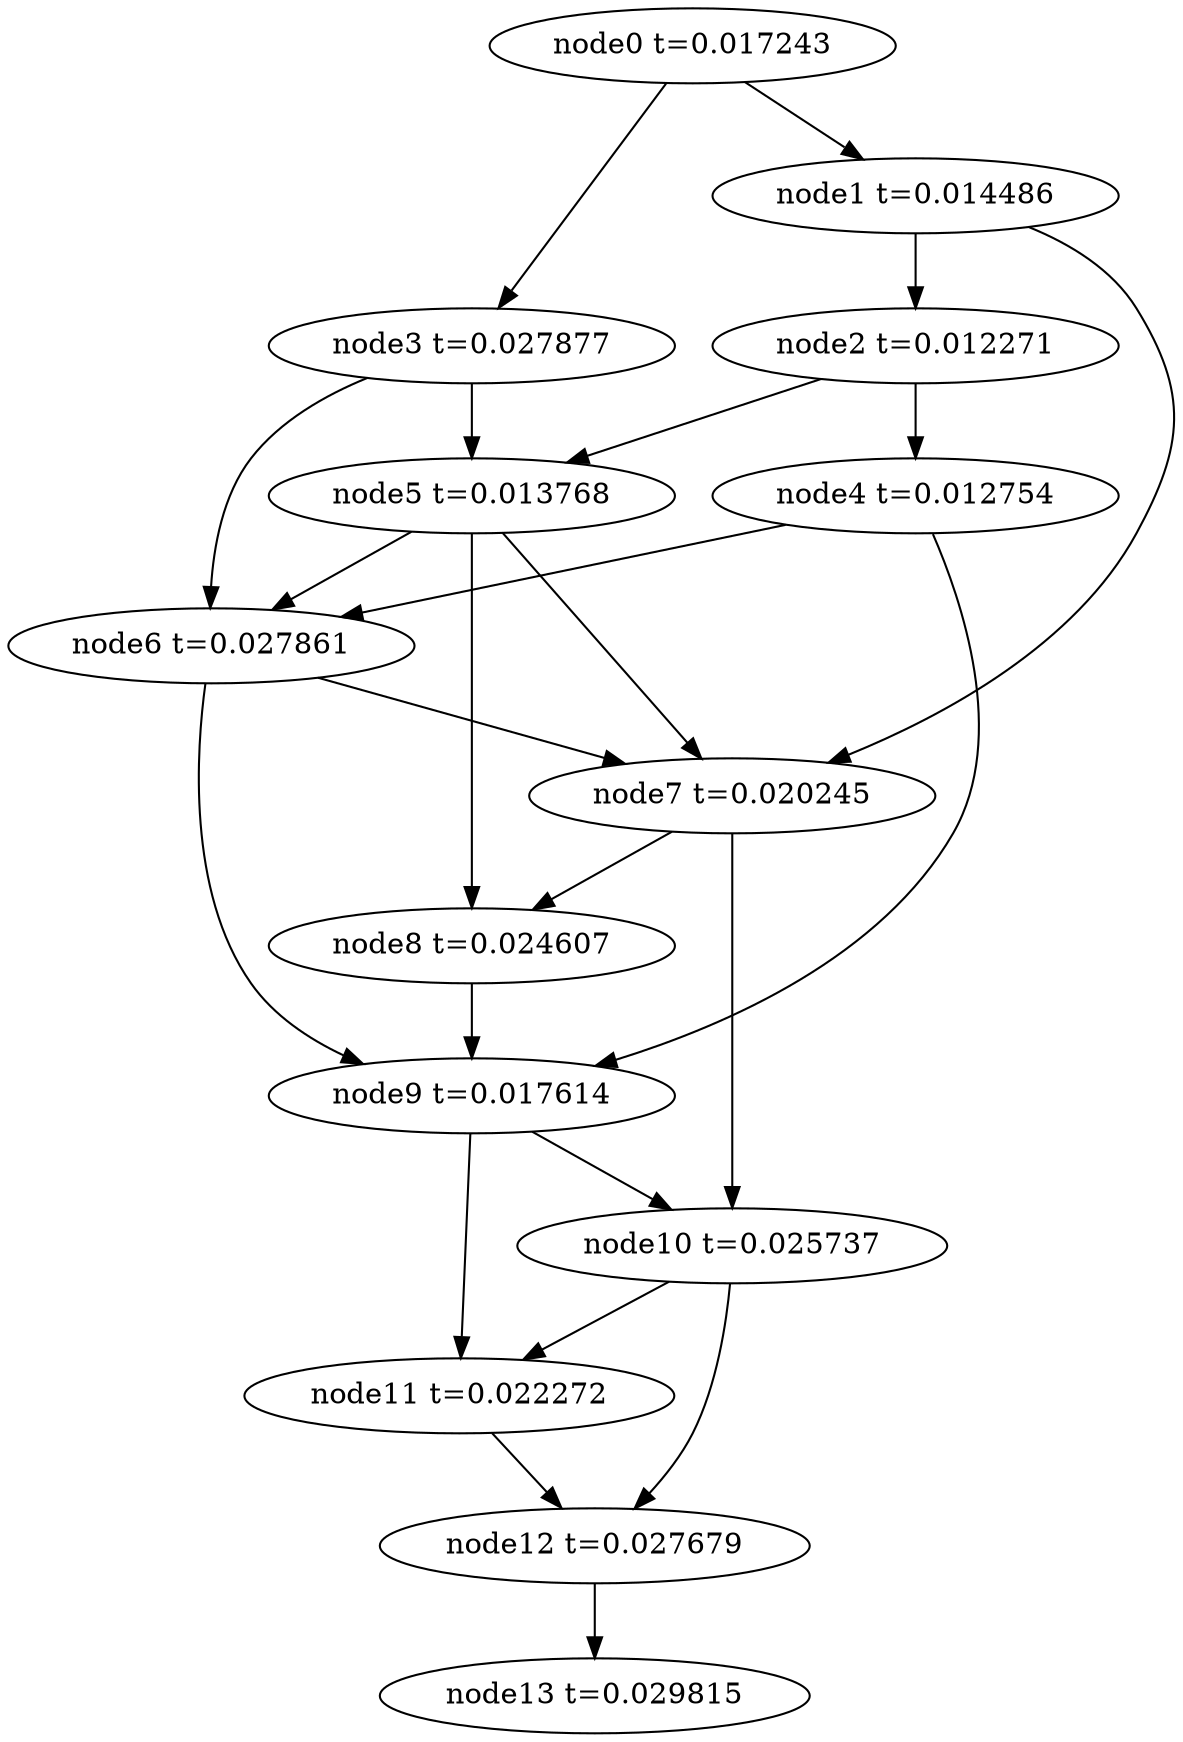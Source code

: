 digraph g{
	node13[label="node13 t=0.029815"]
	node12 -> node13
	node12[label="node12 t=0.027679"];
	node11 -> node12
	node11[label="node11 t=0.022272"];
	node10 -> node12
	node10 -> node11
	node10[label="node10 t=0.025737"];
	node9 -> node11
	node9 -> node10
	node9[label="node9 t=0.017614"];
	node8 -> node9
	node8[label="node8 t=0.024607"];
	node7 -> node10
	node7 -> node8
	node7[label="node7 t=0.020245"];
	node6 -> node9
	node6 -> node7
	node6[label="node6 t=0.027861"];
	node5 -> node8
	node5 -> node7
	node5 -> node6
	node5[label="node5 t=0.013768"];
	node4 -> node9
	node4 -> node6
	node4[label="node4 t=0.012754"];
	node3 -> node6
	node3 -> node5
	node3[label="node3 t=0.027877"];
	node2 -> node5
	node2 -> node4
	node2[label="node2 t=0.012271"];
	node1 -> node7
	node1 -> node2
	node1[label="node1 t=0.014486"];
	node0 -> node3
	node0 -> node1
	node0[label="node0 t=0.017243"];
}
